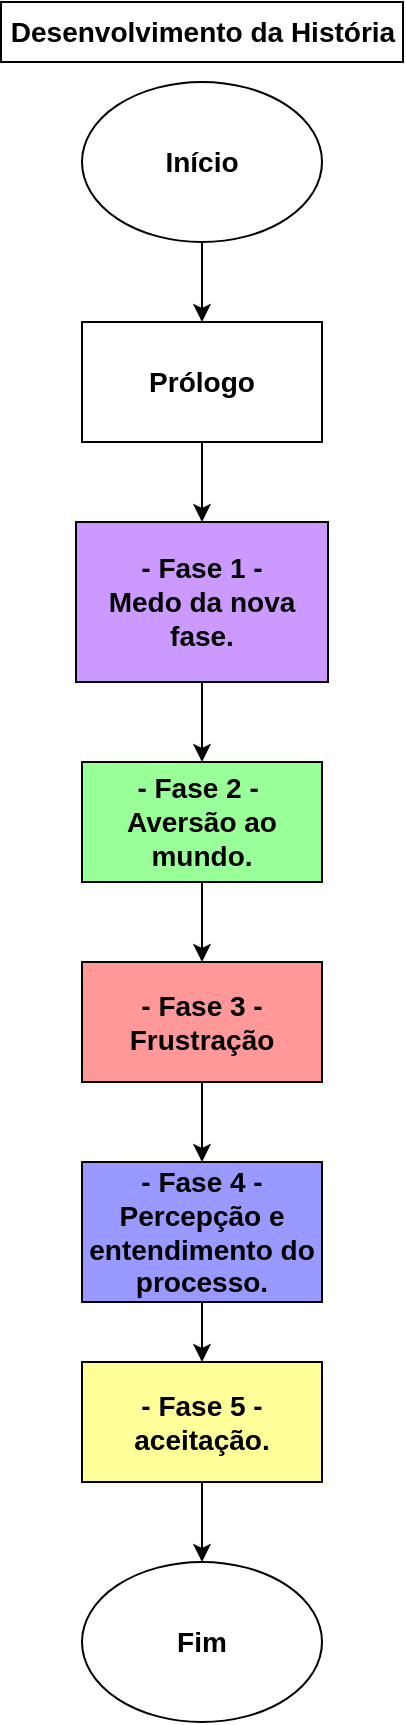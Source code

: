 <mxfile version="24.4.7" type="github">
  <diagram name="Page-1" id="_39pjZdVJDSr7a0l1p2f">
    <mxGraphModel dx="1867" dy="1964" grid="1" gridSize="10" guides="1" tooltips="1" connect="1" arrows="1" fold="1" page="1" pageScale="1" pageWidth="827" pageHeight="1169" math="0" shadow="0">
      <root>
        <mxCell id="0" />
        <mxCell id="1" parent="0" />
        <mxCell id="Uo10Osh_4zbd9FP0rsNF-9" style="edgeStyle=orthogonalEdgeStyle;rounded=0;orthogonalLoop=1;jettySize=auto;html=1;entryX=0.5;entryY=0;entryDx=0;entryDy=0;" parent="1" source="Uo10Osh_4zbd9FP0rsNF-1" target="Uo10Osh_4zbd9FP0rsNF-2" edge="1">
          <mxGeometry relative="1" as="geometry" />
        </mxCell>
        <mxCell id="Uo10Osh_4zbd9FP0rsNF-1" value="&lt;font style=&quot;font-size: 14px;&quot;&gt;&lt;b&gt;Início&lt;/b&gt;&lt;/font&gt;" style="ellipse;whiteSpace=wrap;html=1;" parent="1" vertex="1">
          <mxGeometry x="354" width="120" height="80" as="geometry" />
        </mxCell>
        <mxCell id="Uo10Osh_4zbd9FP0rsNF-10" style="edgeStyle=orthogonalEdgeStyle;rounded=0;orthogonalLoop=1;jettySize=auto;html=1;entryX=0.5;entryY=0;entryDx=0;entryDy=0;" parent="1" source="Uo10Osh_4zbd9FP0rsNF-2" target="Uo10Osh_4zbd9FP0rsNF-3" edge="1">
          <mxGeometry relative="1" as="geometry" />
        </mxCell>
        <mxCell id="Uo10Osh_4zbd9FP0rsNF-2" value="&lt;b&gt;&lt;font style=&quot;font-size: 14px;&quot;&gt;Prólogo&lt;/font&gt;&lt;/b&gt;" style="rounded=0;whiteSpace=wrap;html=1;" parent="1" vertex="1">
          <mxGeometry x="354" y="120" width="120" height="60" as="geometry" />
        </mxCell>
        <mxCell id="Uo10Osh_4zbd9FP0rsNF-11" style="edgeStyle=orthogonalEdgeStyle;rounded=0;orthogonalLoop=1;jettySize=auto;html=1;entryX=0.5;entryY=0;entryDx=0;entryDy=0;" parent="1" source="Uo10Osh_4zbd9FP0rsNF-3" target="Uo10Osh_4zbd9FP0rsNF-4" edge="1">
          <mxGeometry relative="1" as="geometry" />
        </mxCell>
        <mxCell id="Uo10Osh_4zbd9FP0rsNF-3" value="&lt;b&gt;&lt;font style=&quot;font-size: 14px;&quot;&gt;- Fase 1 -&lt;/font&gt;&lt;/b&gt;&lt;div&gt;&lt;b&gt;&lt;font style=&quot;font-size: 14px;&quot;&gt;Medo da nova fase.&lt;/font&gt;&lt;/b&gt;&lt;/div&gt;" style="rounded=0;whiteSpace=wrap;html=1;fillColor=#CC99FF;" parent="1" vertex="1">
          <mxGeometry x="351" y="220" width="126" height="80" as="geometry" />
        </mxCell>
        <mxCell id="Uo10Osh_4zbd9FP0rsNF-12" style="edgeStyle=orthogonalEdgeStyle;rounded=0;orthogonalLoop=1;jettySize=auto;html=1;entryX=0.5;entryY=0;entryDx=0;entryDy=0;" parent="1" source="Uo10Osh_4zbd9FP0rsNF-4" target="Uo10Osh_4zbd9FP0rsNF-5" edge="1">
          <mxGeometry relative="1" as="geometry" />
        </mxCell>
        <mxCell id="Uo10Osh_4zbd9FP0rsNF-4" value="&lt;b&gt;&lt;font style=&quot;font-size: 14px;&quot;&gt;- Fase 2 -&amp;nbsp;&lt;/font&gt;&lt;/b&gt;&lt;div&gt;&lt;b&gt;&lt;font style=&quot;font-size: 14px;&quot;&gt;Aversão ao mundo.&lt;/font&gt;&lt;/b&gt;&lt;/div&gt;" style="rounded=0;whiteSpace=wrap;html=1;fillColor=#99FF99;" parent="1" vertex="1">
          <mxGeometry x="354" y="340" width="120" height="60" as="geometry" />
        </mxCell>
        <mxCell id="Uo10Osh_4zbd9FP0rsNF-13" style="edgeStyle=orthogonalEdgeStyle;rounded=0;orthogonalLoop=1;jettySize=auto;html=1;entryX=0.5;entryY=0;entryDx=0;entryDy=0;" parent="1" source="Uo10Osh_4zbd9FP0rsNF-5" target="Uo10Osh_4zbd9FP0rsNF-6" edge="1">
          <mxGeometry relative="1" as="geometry" />
        </mxCell>
        <mxCell id="Uo10Osh_4zbd9FP0rsNF-5" value="&lt;font style=&quot;font-size: 14px;&quot;&gt;&lt;b&gt;- Fase 3 -&lt;/b&gt;&lt;/font&gt;&lt;div&gt;&lt;font style=&quot;font-size: 14px;&quot;&gt;&lt;b&gt;Frustração&lt;/b&gt;&lt;/font&gt;&lt;/div&gt;" style="rounded=0;whiteSpace=wrap;html=1;fillColor=#FF9999;" parent="1" vertex="1">
          <mxGeometry x="354" y="440" width="120" height="60" as="geometry" />
        </mxCell>
        <mxCell id="Uo10Osh_4zbd9FP0rsNF-14" style="edgeStyle=orthogonalEdgeStyle;rounded=0;orthogonalLoop=1;jettySize=auto;html=1;entryX=0.5;entryY=0;entryDx=0;entryDy=0;" parent="1" source="Uo10Osh_4zbd9FP0rsNF-6" target="Uo10Osh_4zbd9FP0rsNF-7" edge="1">
          <mxGeometry relative="1" as="geometry" />
        </mxCell>
        <mxCell id="Uo10Osh_4zbd9FP0rsNF-6" value="&lt;b&gt;&lt;font style=&quot;font-size: 14px;&quot;&gt;- Fase 4 - Percepção e entendimento do processo.&lt;/font&gt;&lt;/b&gt;" style="rounded=0;whiteSpace=wrap;html=1;fillColor=#9999FF;" parent="1" vertex="1">
          <mxGeometry x="354" y="540" width="120" height="70" as="geometry" />
        </mxCell>
        <mxCell id="Uo10Osh_4zbd9FP0rsNF-15" style="edgeStyle=orthogonalEdgeStyle;rounded=0;orthogonalLoop=1;jettySize=auto;html=1;entryX=0.5;entryY=0;entryDx=0;entryDy=0;" parent="1" source="Uo10Osh_4zbd9FP0rsNF-7" target="Uo10Osh_4zbd9FP0rsNF-8" edge="1">
          <mxGeometry relative="1" as="geometry" />
        </mxCell>
        <mxCell id="Uo10Osh_4zbd9FP0rsNF-7" value="&lt;font style=&quot;font-size: 14px;&quot;&gt;&lt;b&gt;- Fase 5 - aceitação.&lt;/b&gt;&lt;/font&gt;" style="rounded=0;whiteSpace=wrap;html=1;fillColor=#FFFF99;" parent="1" vertex="1">
          <mxGeometry x="354" y="640" width="120" height="60" as="geometry" />
        </mxCell>
        <mxCell id="Uo10Osh_4zbd9FP0rsNF-8" value="&lt;b&gt;&lt;font style=&quot;font-size: 14px;&quot;&gt;Fim&lt;/font&gt;&lt;/b&gt;" style="ellipse;whiteSpace=wrap;html=1;" parent="1" vertex="1">
          <mxGeometry x="354" y="740" width="120" height="80" as="geometry" />
        </mxCell>
        <mxCell id="Okr_N0PfBx7kYIQcWiLH-1" value="&lt;font style=&quot;font-size: 14px;&quot;&gt;&lt;b&gt;Desenvolvimento da História&lt;/b&gt;&lt;/font&gt;" style="rounded=0;whiteSpace=wrap;html=1;" parent="1" vertex="1">
          <mxGeometry x="313.5" y="-40" width="201" height="30" as="geometry" />
        </mxCell>
      </root>
    </mxGraphModel>
  </diagram>
</mxfile>
